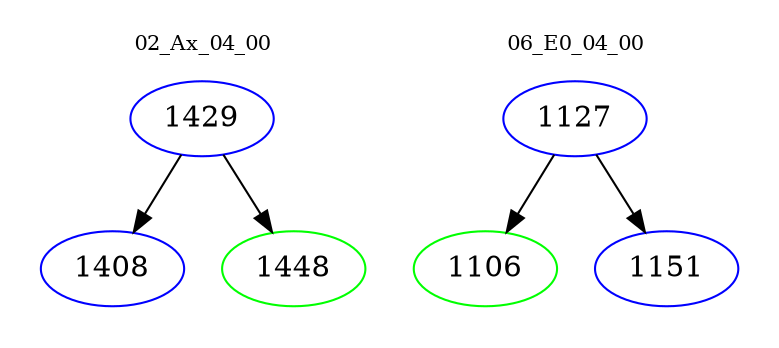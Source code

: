 digraph{
subgraph cluster_0 {
color = white
label = "02_Ax_04_00";
fontsize=10;
T0_1429 [label="1429", color="blue"]
T0_1429 -> T0_1408 [color="black"]
T0_1408 [label="1408", color="blue"]
T0_1429 -> T0_1448 [color="black"]
T0_1448 [label="1448", color="green"]
}
subgraph cluster_1 {
color = white
label = "06_E0_04_00";
fontsize=10;
T1_1127 [label="1127", color="blue"]
T1_1127 -> T1_1106 [color="black"]
T1_1106 [label="1106", color="green"]
T1_1127 -> T1_1151 [color="black"]
T1_1151 [label="1151", color="blue"]
}
}
